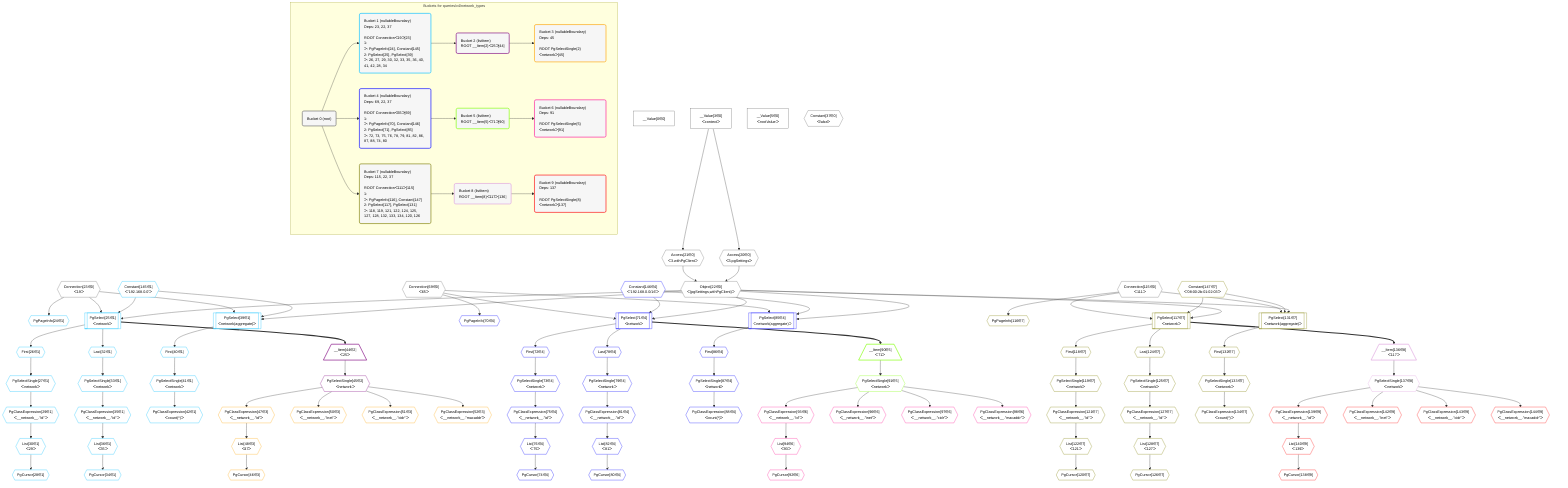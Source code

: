 %%{init: {'themeVariables': { 'fontSize': '12px'}}}%%
graph TD
    classDef path fill:#eee,stroke:#000,color:#000
    classDef plan fill:#fff,stroke-width:1px,color:#000
    classDef itemplan fill:#fff,stroke-width:2px,color:#000
    classDef unbatchedplan fill:#dff,stroke-width:1px,color:#000
    classDef sideeffectplan fill:#fcc,stroke-width:2px,color:#000
    classDef bucket fill:#f6f6f6,color:#000,stroke-width:2px,text-align:left


    %% define steps
    __Value0["__Value[0∈0]"]:::plan
    __Value3["__Value[3∈0]<br />ᐸcontextᐳ"]:::plan
    __Value5["__Value[5∈0]<br />ᐸrootValueᐳ"]:::plan
    Access20{{"Access[20∈0]<br />ᐸ3.pgSettingsᐳ"}}:::plan
    Access21{{"Access[21∈0]<br />ᐸ3.withPgClientᐳ"}}:::plan
    Object22{{"Object[22∈0]<br />ᐸ{pgSettings,withPgClient}ᐳ"}}:::plan
    Connection23{{"Connection[23∈0]<br />ᐸ19ᐳ"}}:::plan
    PgPageInfo24{{"PgPageInfo[24∈1]"}}:::plan
    Constant145{{"Constant[145∈1]<br />ᐸ'192.168.0.0'ᐳ"}}:::plan
    PgSelect25[["PgSelect[25∈1]<br />ᐸnetworkᐳ"]]:::plan
    First26{{"First[26∈1]"}}:::plan
    PgSelectSingle27{{"PgSelectSingle[27∈1]<br />ᐸnetworkᐳ"}}:::plan
    PgClassExpression29{{"PgClassExpression[29∈1]<br />ᐸ__network__.”id”ᐳ"}}:::plan
    List30{{"List[30∈1]<br />ᐸ29ᐳ"}}:::plan
    PgCursor28{{"PgCursor[28∈1]"}}:::plan
    Last32{{"Last[32∈1]"}}:::plan
    PgSelectSingle33{{"PgSelectSingle[33∈1]<br />ᐸnetworkᐳ"}}:::plan
    PgClassExpression35{{"PgClassExpression[35∈1]<br />ᐸ__network__.”id”ᐳ"}}:::plan
    List36{{"List[36∈1]<br />ᐸ35ᐳ"}}:::plan
    PgCursor34{{"PgCursor[34∈1]"}}:::plan
    Constant37{{"Constant[37∈0]<br />ᐸfalseᐳ"}}:::plan
    PgSelect39[["PgSelect[39∈1]<br />ᐸnetwork(aggregate)ᐳ"]]:::plan
    First40{{"First[40∈1]"}}:::plan
    PgSelectSingle41{{"PgSelectSingle[41∈1]<br />ᐸnetworkᐳ"}}:::plan
    PgClassExpression42{{"PgClassExpression[42∈1]<br />ᐸcount(*)ᐳ"}}:::plan
    __Item44[/"__Item[44∈2]<br />ᐸ25ᐳ"\]:::itemplan
    PgSelectSingle45{{"PgSelectSingle[45∈2]<br />ᐸnetworkᐳ"}}:::plan
    PgClassExpression47{{"PgClassExpression[47∈3]<br />ᐸ__network__.”id”ᐳ"}}:::plan
    List48{{"List[48∈3]<br />ᐸ47ᐳ"}}:::plan
    PgCursor46{{"PgCursor[46∈3]"}}:::plan
    PgClassExpression50{{"PgClassExpression[50∈3]<br />ᐸ__network__.”inet”ᐳ"}}:::plan
    PgClassExpression51{{"PgClassExpression[51∈3]<br />ᐸ__network__.”cidr”ᐳ"}}:::plan
    PgClassExpression52{{"PgClassExpression[52∈3]<br />ᐸ__network__.”macaddr”ᐳ"}}:::plan
    Connection69{{"Connection[69∈0]<br />ᐸ65ᐳ"}}:::plan
    PgPageInfo70{{"PgPageInfo[70∈4]"}}:::plan
    Constant146{{"Constant[146∈4]<br />ᐸ'192.168.0.0/16'ᐳ"}}:::plan
    PgSelect71[["PgSelect[71∈4]<br />ᐸnetworkᐳ"]]:::plan
    First72{{"First[72∈4]"}}:::plan
    PgSelectSingle73{{"PgSelectSingle[73∈4]<br />ᐸnetworkᐳ"}}:::plan
    PgClassExpression75{{"PgClassExpression[75∈4]<br />ᐸ__network__.”id”ᐳ"}}:::plan
    List76{{"List[76∈4]<br />ᐸ75ᐳ"}}:::plan
    PgCursor74{{"PgCursor[74∈4]"}}:::plan
    Last78{{"Last[78∈4]"}}:::plan
    PgSelectSingle79{{"PgSelectSingle[79∈4]<br />ᐸnetworkᐳ"}}:::plan
    PgClassExpression81{{"PgClassExpression[81∈4]<br />ᐸ__network__.”id”ᐳ"}}:::plan
    List82{{"List[82∈4]<br />ᐸ81ᐳ"}}:::plan
    PgCursor80{{"PgCursor[80∈4]"}}:::plan
    PgSelect85[["PgSelect[85∈4]<br />ᐸnetwork(aggregate)ᐳ"]]:::plan
    First86{{"First[86∈4]"}}:::plan
    PgSelectSingle87{{"PgSelectSingle[87∈4]<br />ᐸnetworkᐳ"}}:::plan
    PgClassExpression88{{"PgClassExpression[88∈4]<br />ᐸcount(*)ᐳ"}}:::plan
    __Item90[/"__Item[90∈5]<br />ᐸ71ᐳ"\]:::itemplan
    PgSelectSingle91{{"PgSelectSingle[91∈5]<br />ᐸnetworkᐳ"}}:::plan
    PgClassExpression93{{"PgClassExpression[93∈6]<br />ᐸ__network__.”id”ᐳ"}}:::plan
    List94{{"List[94∈6]<br />ᐸ93ᐳ"}}:::plan
    PgCursor92{{"PgCursor[92∈6]"}}:::plan
    PgClassExpression96{{"PgClassExpression[96∈6]<br />ᐸ__network__.”inet”ᐳ"}}:::plan
    PgClassExpression97{{"PgClassExpression[97∈6]<br />ᐸ__network__.”cidr”ᐳ"}}:::plan
    PgClassExpression98{{"PgClassExpression[98∈6]<br />ᐸ__network__.”macaddr”ᐳ"}}:::plan
    Connection115{{"Connection[115∈0]<br />ᐸ111ᐳ"}}:::plan
    PgPageInfo116{{"PgPageInfo[116∈7]"}}:::plan
    Constant147{{"Constant[147∈7]<br />ᐸ'08:00:2b:01:02:03'ᐳ"}}:::plan
    PgSelect117[["PgSelect[117∈7]<br />ᐸnetworkᐳ"]]:::plan
    First118{{"First[118∈7]"}}:::plan
    PgSelectSingle119{{"PgSelectSingle[119∈7]<br />ᐸnetworkᐳ"}}:::plan
    PgClassExpression121{{"PgClassExpression[121∈7]<br />ᐸ__network__.”id”ᐳ"}}:::plan
    List122{{"List[122∈7]<br />ᐸ121ᐳ"}}:::plan
    PgCursor120{{"PgCursor[120∈7]"}}:::plan
    Last124{{"Last[124∈7]"}}:::plan
    PgSelectSingle125{{"PgSelectSingle[125∈7]<br />ᐸnetworkᐳ"}}:::plan
    PgClassExpression127{{"PgClassExpression[127∈7]<br />ᐸ__network__.”id”ᐳ"}}:::plan
    List128{{"List[128∈7]<br />ᐸ127ᐳ"}}:::plan
    PgCursor126{{"PgCursor[126∈7]"}}:::plan
    PgSelect131[["PgSelect[131∈7]<br />ᐸnetwork(aggregate)ᐳ"]]:::plan
    First132{{"First[132∈7]"}}:::plan
    PgSelectSingle133{{"PgSelectSingle[133∈7]<br />ᐸnetworkᐳ"}}:::plan
    PgClassExpression134{{"PgClassExpression[134∈7]<br />ᐸcount(*)ᐳ"}}:::plan
    __Item136[/"__Item[136∈8]<br />ᐸ117ᐳ"\]:::itemplan
    PgSelectSingle137{{"PgSelectSingle[137∈8]<br />ᐸnetworkᐳ"}}:::plan
    PgClassExpression139{{"PgClassExpression[139∈9]<br />ᐸ__network__.”id”ᐳ"}}:::plan
    List140{{"List[140∈9]<br />ᐸ139ᐳ"}}:::plan
    PgCursor138{{"PgCursor[138∈9]"}}:::plan
    PgClassExpression142{{"PgClassExpression[142∈9]<br />ᐸ__network__.”inet”ᐳ"}}:::plan
    PgClassExpression143{{"PgClassExpression[143∈9]<br />ᐸ__network__.”cidr”ᐳ"}}:::plan
    PgClassExpression144{{"PgClassExpression[144∈9]<br />ᐸ__network__.”macaddr”ᐳ"}}:::plan

    %% plan dependencies
    __Value3 --> Access20
    __Value3 --> Access21
    Access20 & Access21 --> Object22
    Connection23 --> PgPageInfo24
    Object22 & Constant145 & Connection23 --> PgSelect25
    PgSelect25 --> First26
    First26 --> PgSelectSingle27
    PgSelectSingle27 --> PgClassExpression29
    PgClassExpression29 --> List30
    List30 --> PgCursor28
    PgSelect25 --> Last32
    Last32 --> PgSelectSingle33
    PgSelectSingle33 --> PgClassExpression35
    PgClassExpression35 --> List36
    List36 --> PgCursor34
    Object22 & Constant145 & Connection23 --> PgSelect39
    PgSelect39 --> First40
    First40 --> PgSelectSingle41
    PgSelectSingle41 --> PgClassExpression42
    PgSelect25 ==> __Item44
    __Item44 --> PgSelectSingle45
    PgSelectSingle45 --> PgClassExpression47
    PgClassExpression47 --> List48
    List48 --> PgCursor46
    PgSelectSingle45 --> PgClassExpression50
    PgSelectSingle45 --> PgClassExpression51
    PgSelectSingle45 --> PgClassExpression52
    Connection69 --> PgPageInfo70
    Object22 & Constant146 & Connection69 --> PgSelect71
    PgSelect71 --> First72
    First72 --> PgSelectSingle73
    PgSelectSingle73 --> PgClassExpression75
    PgClassExpression75 --> List76
    List76 --> PgCursor74
    PgSelect71 --> Last78
    Last78 --> PgSelectSingle79
    PgSelectSingle79 --> PgClassExpression81
    PgClassExpression81 --> List82
    List82 --> PgCursor80
    Object22 & Constant146 & Connection69 --> PgSelect85
    PgSelect85 --> First86
    First86 --> PgSelectSingle87
    PgSelectSingle87 --> PgClassExpression88
    PgSelect71 ==> __Item90
    __Item90 --> PgSelectSingle91
    PgSelectSingle91 --> PgClassExpression93
    PgClassExpression93 --> List94
    List94 --> PgCursor92
    PgSelectSingle91 --> PgClassExpression96
    PgSelectSingle91 --> PgClassExpression97
    PgSelectSingle91 --> PgClassExpression98
    Connection115 --> PgPageInfo116
    Object22 & Constant147 & Connection115 --> PgSelect117
    PgSelect117 --> First118
    First118 --> PgSelectSingle119
    PgSelectSingle119 --> PgClassExpression121
    PgClassExpression121 --> List122
    List122 --> PgCursor120
    PgSelect117 --> Last124
    Last124 --> PgSelectSingle125
    PgSelectSingle125 --> PgClassExpression127
    PgClassExpression127 --> List128
    List128 --> PgCursor126
    Object22 & Constant147 & Connection115 --> PgSelect131
    PgSelect131 --> First132
    First132 --> PgSelectSingle133
    PgSelectSingle133 --> PgClassExpression134
    PgSelect117 ==> __Item136
    __Item136 --> PgSelectSingle137
    PgSelectSingle137 --> PgClassExpression139
    PgClassExpression139 --> List140
    List140 --> PgCursor138
    PgSelectSingle137 --> PgClassExpression142
    PgSelectSingle137 --> PgClassExpression143
    PgSelectSingle137 --> PgClassExpression144

    subgraph "Buckets for queries/v4/network_types"
    Bucket0("Bucket 0 (root)"):::bucket
    classDef bucket0 stroke:#696969
    class Bucket0,__Value0,__Value3,__Value5,Access20,Access21,Object22,Connection23,Constant37,Connection69,Connection115 bucket0
    Bucket1("Bucket 1 (nullableBoundary)<br />Deps: 23, 22, 37<br /><br />ROOT Connectionᐸ19ᐳ[23]<br />1: <br />ᐳ: PgPageInfo[24], Constant[145]<br />2: PgSelect[25], PgSelect[39]<br />ᐳ: 26, 27, 29, 30, 32, 33, 35, 36, 40, 41, 42, 28, 34"):::bucket
    classDef bucket1 stroke:#00bfff
    class Bucket1,PgPageInfo24,PgSelect25,First26,PgSelectSingle27,PgCursor28,PgClassExpression29,List30,Last32,PgSelectSingle33,PgCursor34,PgClassExpression35,List36,PgSelect39,First40,PgSelectSingle41,PgClassExpression42,Constant145 bucket1
    Bucket2("Bucket 2 (listItem)<br />ROOT __Item{2}ᐸ25ᐳ[44]"):::bucket
    classDef bucket2 stroke:#7f007f
    class Bucket2,__Item44,PgSelectSingle45 bucket2
    Bucket3("Bucket 3 (nullableBoundary)<br />Deps: 45<br /><br />ROOT PgSelectSingle{2}ᐸnetworkᐳ[45]"):::bucket
    classDef bucket3 stroke:#ffa500
    class Bucket3,PgCursor46,PgClassExpression47,List48,PgClassExpression50,PgClassExpression51,PgClassExpression52 bucket3
    Bucket4("Bucket 4 (nullableBoundary)<br />Deps: 69, 22, 37<br /><br />ROOT Connectionᐸ65ᐳ[69]<br />1: <br />ᐳ: PgPageInfo[70], Constant[146]<br />2: PgSelect[71], PgSelect[85]<br />ᐳ: 72, 73, 75, 76, 78, 79, 81, 82, 86, 87, 88, 74, 80"):::bucket
    classDef bucket4 stroke:#0000ff
    class Bucket4,PgPageInfo70,PgSelect71,First72,PgSelectSingle73,PgCursor74,PgClassExpression75,List76,Last78,PgSelectSingle79,PgCursor80,PgClassExpression81,List82,PgSelect85,First86,PgSelectSingle87,PgClassExpression88,Constant146 bucket4
    Bucket5("Bucket 5 (listItem)<br />ROOT __Item{5}ᐸ71ᐳ[90]"):::bucket
    classDef bucket5 stroke:#7fff00
    class Bucket5,__Item90,PgSelectSingle91 bucket5
    Bucket6("Bucket 6 (nullableBoundary)<br />Deps: 91<br /><br />ROOT PgSelectSingle{5}ᐸnetworkᐳ[91]"):::bucket
    classDef bucket6 stroke:#ff1493
    class Bucket6,PgCursor92,PgClassExpression93,List94,PgClassExpression96,PgClassExpression97,PgClassExpression98 bucket6
    Bucket7("Bucket 7 (nullableBoundary)<br />Deps: 115, 22, 37<br /><br />ROOT Connectionᐸ111ᐳ[115]<br />1: <br />ᐳ: PgPageInfo[116], Constant[147]<br />2: PgSelect[117], PgSelect[131]<br />ᐳ: 118, 119, 121, 122, 124, 125, 127, 128, 132, 133, 134, 120, 126"):::bucket
    classDef bucket7 stroke:#808000
    class Bucket7,PgPageInfo116,PgSelect117,First118,PgSelectSingle119,PgCursor120,PgClassExpression121,List122,Last124,PgSelectSingle125,PgCursor126,PgClassExpression127,List128,PgSelect131,First132,PgSelectSingle133,PgClassExpression134,Constant147 bucket7
    Bucket8("Bucket 8 (listItem)<br />ROOT __Item{8}ᐸ117ᐳ[136]"):::bucket
    classDef bucket8 stroke:#dda0dd
    class Bucket8,__Item136,PgSelectSingle137 bucket8
    Bucket9("Bucket 9 (nullableBoundary)<br />Deps: 137<br /><br />ROOT PgSelectSingle{8}ᐸnetworkᐳ[137]"):::bucket
    classDef bucket9 stroke:#ff0000
    class Bucket9,PgCursor138,PgClassExpression139,List140,PgClassExpression142,PgClassExpression143,PgClassExpression144 bucket9
    Bucket0 --> Bucket1 & Bucket4 & Bucket7
    Bucket1 --> Bucket2
    Bucket2 --> Bucket3
    Bucket4 --> Bucket5
    Bucket5 --> Bucket6
    Bucket7 --> Bucket8
    Bucket8 --> Bucket9
    end